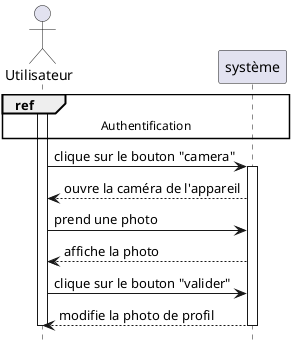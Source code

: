@startuml edit_profil_avatar

hide footbox


actor "Utilisateur" as user
participant "système" as system

ref over user, system : Authentification
activate user
user -> system : clique sur le bouton "camera"
activate system
system --> user : ouvre la caméra de l'appareil
user -> system : prend une photo
system --> user : affiche la photo
user -> system : clique sur le bouton "valider"
system --> user : modifie la photo de profil

deactivate system
deactivate user
